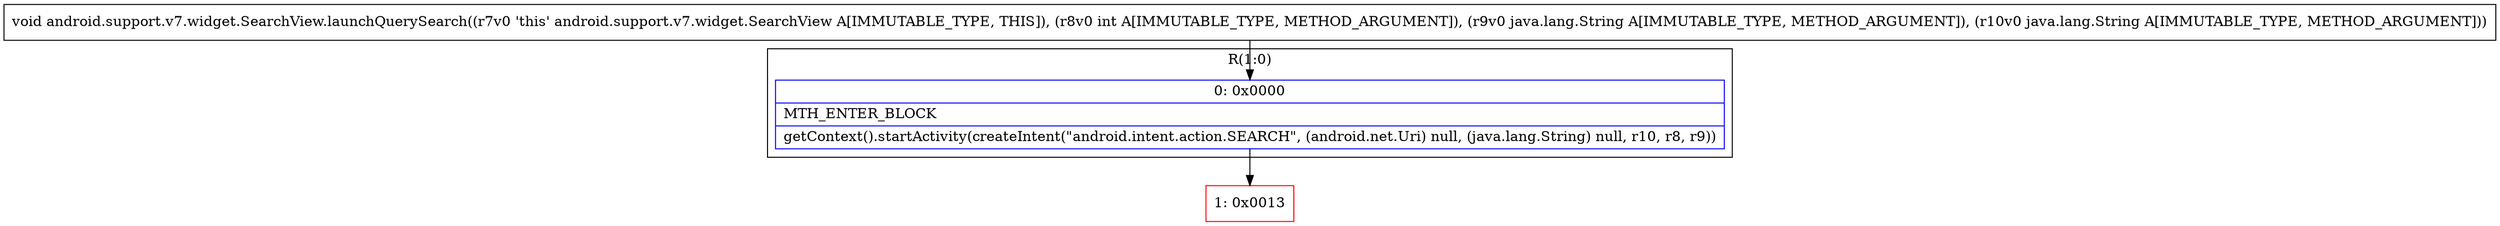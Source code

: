 digraph "CFG forandroid.support.v7.widget.SearchView.launchQuerySearch(ILjava\/lang\/String;Ljava\/lang\/String;)V" {
subgraph cluster_Region_870532015 {
label = "R(1:0)";
node [shape=record,color=blue];
Node_0 [shape=record,label="{0\:\ 0x0000|MTH_ENTER_BLOCK\l|getContext().startActivity(createIntent(\"android.intent.action.SEARCH\", (android.net.Uri) null, (java.lang.String) null, r10, r8, r9))\l}"];
}
Node_1 [shape=record,color=red,label="{1\:\ 0x0013}"];
MethodNode[shape=record,label="{void android.support.v7.widget.SearchView.launchQuerySearch((r7v0 'this' android.support.v7.widget.SearchView A[IMMUTABLE_TYPE, THIS]), (r8v0 int A[IMMUTABLE_TYPE, METHOD_ARGUMENT]), (r9v0 java.lang.String A[IMMUTABLE_TYPE, METHOD_ARGUMENT]), (r10v0 java.lang.String A[IMMUTABLE_TYPE, METHOD_ARGUMENT])) }"];
MethodNode -> Node_0;
Node_0 -> Node_1;
}

